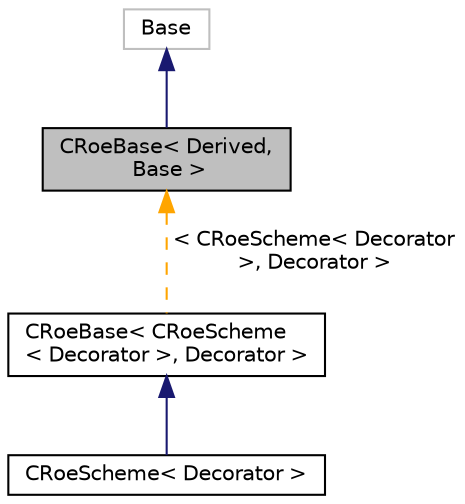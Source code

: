 digraph "CRoeBase&lt; Derived, Base &gt;"
{
 // LATEX_PDF_SIZE
  edge [fontname="Helvetica",fontsize="10",labelfontname="Helvetica",labelfontsize="10"];
  node [fontname="Helvetica",fontsize="10",shape=record];
  Node1 [label="CRoeBase\< Derived,\l Base \>",height=0.2,width=0.4,color="black", fillcolor="grey75", style="filled", fontcolor="black",tooltip="Base class for Roe schemes, derived classes implement the dissipation term in a const \"finalizeFlux\" ..."];
  Node2 -> Node1 [dir="back",color="midnightblue",fontsize="10",style="solid",fontname="Helvetica"];
  Node2 [label="Base",height=0.2,width=0.4,color="grey75", fillcolor="white", style="filled",tooltip=" "];
  Node1 -> Node3 [dir="back",color="orange",fontsize="10",style="dashed",label=" \< CRoeScheme\< Decorator\l \>, Decorator \>" ,fontname="Helvetica"];
  Node3 [label="CRoeBase\< CRoeScheme\l\< Decorator \>, Decorator \>",height=0.2,width=0.4,color="black", fillcolor="white", style="filled",URL="$classCRoeBase.html",tooltip=" "];
  Node3 -> Node4 [dir="back",color="midnightblue",fontsize="10",style="solid",fontname="Helvetica"];
  Node4 [label="CRoeScheme\< Decorator \>",height=0.2,width=0.4,color="black", fillcolor="white", style="filled",URL="$classCRoeScheme.html",tooltip="Classical Roe scheme."];
}
